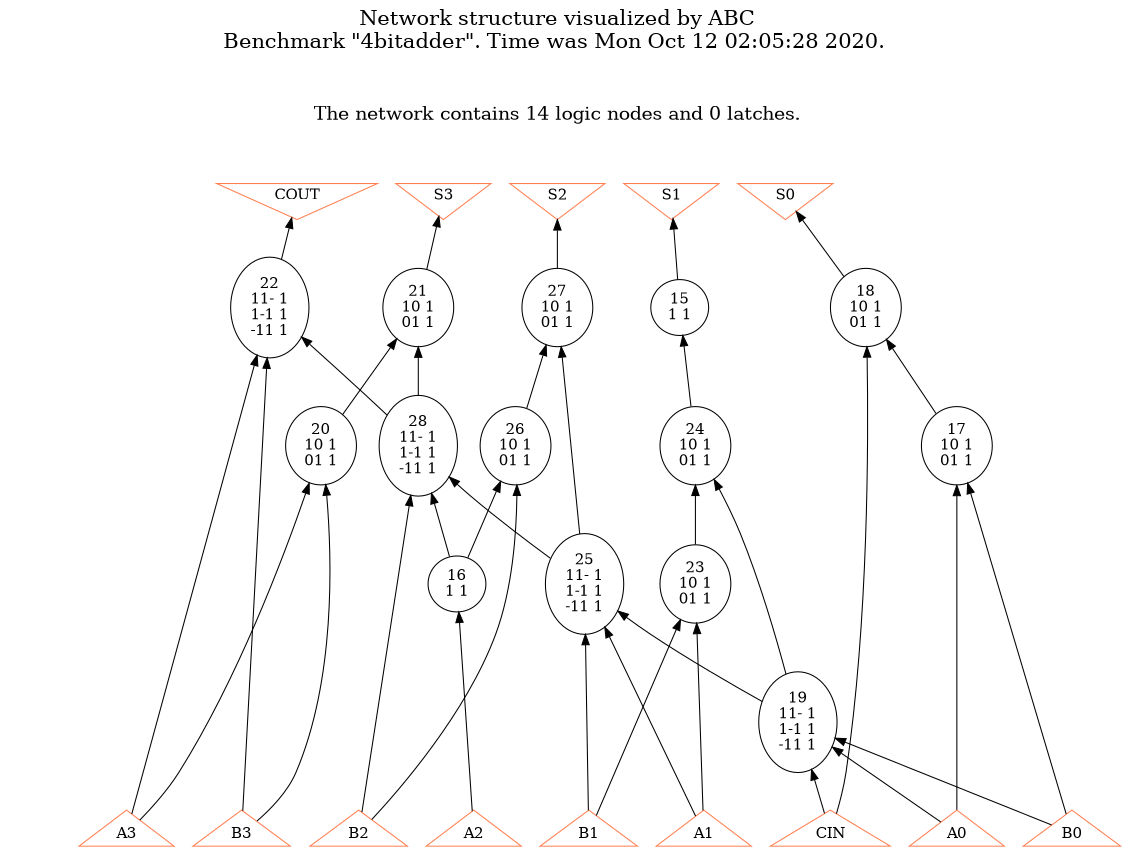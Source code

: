 # Network structure generated by ABC

digraph network {
size = "7.5,10";
center = true;
edge [dir = back];

{
  node [shape = plaintext];
  edge [style = invis];
  LevelTitle1 [label=""];
  LevelTitle2 [label=""];
  Level5 [label = ""];
  Level4 [label = ""];
  Level3 [label = ""];
  Level2 [label = ""];
  Level1 [label = ""];
  Level0 [label = ""];
  LevelTitle1 ->  LevelTitle2 ->  Level5 ->  Level4 ->  Level3 ->  Level2 ->  Level1 ->  Level0;
}

{
  rank = same;
  LevelTitle1;
  title1 [shape=plaintext,
          fontsize=20,
          fontname = "Times-Roman",
          label="Network structure visualized by ABC\nBenchmark \"4bitadder\". Time was Mon Oct 12 02:05:28 2020. "
         ];
}

{
  rank = same;
  LevelTitle2;
  title2 [shape=plaintext,
          fontsize=18,
          fontname = "Times-Roman",
          label="The network contains 14 logic nodes and 0 latches.\n"
         ];
}

{
  rank = same;
  Level5;
  Node10 [label = "COUT", shape = invtriangle, color = coral, fillcolor = coral];
  Node11 [label = "S3", shape = invtriangle, color = coral, fillcolor = coral];
  Node12 [label = "S2", shape = invtriangle, color = coral, fillcolor = coral];
  Node13 [label = "S1", shape = invtriangle, color = coral, fillcolor = coral];
  Node14 [label = "S0", shape = invtriangle, color = coral, fillcolor = coral];
}

{
  rank = same;
  Level4;
  Node15 [label = "15\n1 1", shape = ellipse];
  Node18 [label = "18\n10 1\n01 1", shape = ellipse];
  Node21 [label = "21\n10 1\n01 1", shape = ellipse];
  Node22 [label = "22\n11- 1\n1-1 1\n-11 1", shape = ellipse];
  Node27 [label = "27\n10 1\n01 1", shape = ellipse];
}

{
  rank = same;
  Level3;
  Node17 [label = "17\n10 1\n01 1", shape = ellipse];
  Node20 [label = "20\n10 1\n01 1", shape = ellipse];
  Node24 [label = "24\n10 1\n01 1", shape = ellipse];
  Node26 [label = "26\n10 1\n01 1", shape = ellipse];
  Node28 [label = "28\n11- 1\n1-1 1\n-11 1", shape = ellipse];
}

{
  rank = same;
  Level2;
  Node16 [label = "16\n1 1", shape = ellipse];
  Node23 [label = "23\n10 1\n01 1", shape = ellipse];
  Node25 [label = "25\n11- 1\n1-1 1\n-11 1", shape = ellipse];
}

{
  rank = same;
  Level1;
  Node19 [label = "19\n11- 1\n1-1 1\n-11 1", shape = ellipse];
}

{
  rank = same;
  Level0;
  Node1 [label = "A3", shape = triangle, color = coral, fillcolor = coral];
  Node2 [label = "A2", shape = triangle, color = coral, fillcolor = coral];
  Node3 [label = "A1", shape = triangle, color = coral, fillcolor = coral];
  Node4 [label = "A0", shape = triangle, color = coral, fillcolor = coral];
  Node5 [label = "B3", shape = triangle, color = coral, fillcolor = coral];
  Node6 [label = "B2", shape = triangle, color = coral, fillcolor = coral];
  Node7 [label = "B1", shape = triangle, color = coral, fillcolor = coral];
  Node8 [label = "B0", shape = triangle, color = coral, fillcolor = coral];
  Node9 [label = "CIN", shape = triangle, color = coral, fillcolor = coral];
}

title1 -> title2 [style = invis];
title2 -> Node10 [style = invis];
title2 -> Node11 [style = invis];
title2 -> Node12 [style = invis];
title2 -> Node13 [style = invis];
title2 -> Node14 [style = invis];
Node10 -> Node11 [style = invis];
Node11 -> Node12 [style = invis];
Node12 -> Node13 [style = invis];
Node13 -> Node14 [style = invis];
Node10 -> Node22 [style = solid];
Node11 -> Node21 [style = solid];
Node12 -> Node27 [style = solid];
Node13 -> Node15 [style = solid];
Node14 -> Node18 [style = solid];
Node15 -> Node24 [style = solid];
Node16 -> Node2 [style = solid];
Node17 -> Node4 [style = solid];
Node17 -> Node8 [style = solid];
Node18 -> Node17 [style = solid];
Node18 -> Node9 [style = solid];
Node19 -> Node4 [style = solid];
Node19 -> Node8 [style = solid];
Node19 -> Node9 [style = solid];
Node20 -> Node1 [style = solid];
Node20 -> Node5 [style = solid];
Node21 -> Node20 [style = solid];
Node21 -> Node28 [style = solid];
Node22 -> Node1 [style = solid];
Node22 -> Node5 [style = solid];
Node22 -> Node28 [style = solid];
Node23 -> Node3 [style = solid];
Node23 -> Node7 [style = solid];
Node24 -> Node23 [style = solid];
Node24 -> Node19 [style = solid];
Node25 -> Node3 [style = solid];
Node25 -> Node7 [style = solid];
Node25 -> Node19 [style = solid];
Node26 -> Node16 [style = solid];
Node26 -> Node6 [style = solid];
Node27 -> Node26 [style = solid];
Node27 -> Node25 [style = solid];
Node28 -> Node16 [style = solid];
Node28 -> Node6 [style = solid];
Node28 -> Node25 [style = solid];
}


